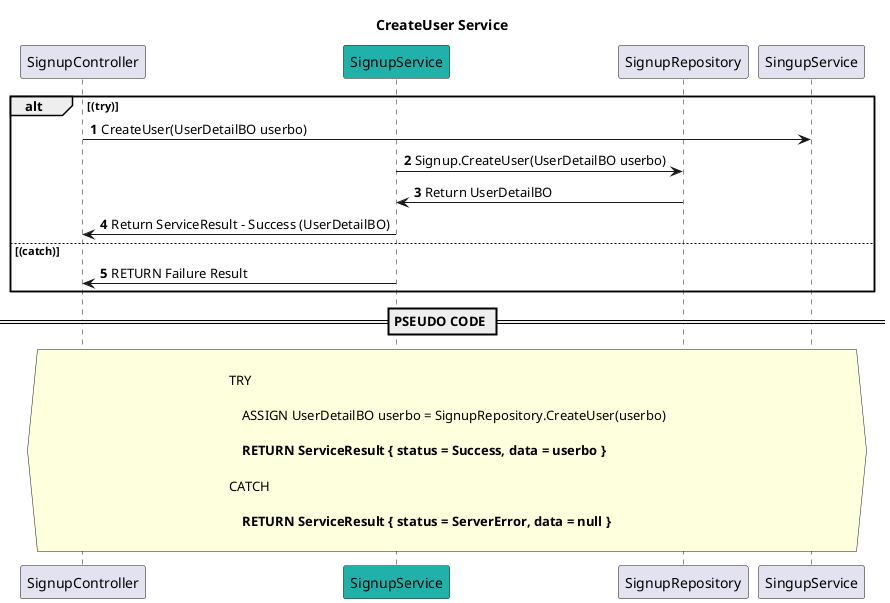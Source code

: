 @startuml

title CreateUser Service
autonumber

participant SignupController
participant SignupService #LightSeaGreen
participant SignupRepository

alt (try)

   SignupController -> SingupService : CreateUser(UserDetailBO userbo)
   SignupService -> SignupRepository : Signup.CreateUser(UserDetailBO userbo)
   SignupRepository -> SignupService : Return UserDetailBO
    SignupService -> SignupController : Return ServiceResult - Success (UserDetailBO)

else (catch)
   SignupService -> SignupController : RETURN Failure Result

end

== PSEUDO CODE ==

hnote across

TRY

    ASSIGN UserDetailBO userbo = SignupRepository.CreateUser(userbo)

    **RETURN ServiceResult { status = Success, data = userbo }**

CATCH

    **RETURN ServiceResult { status = ServerError, data = null }**
    
end note

@enduml
